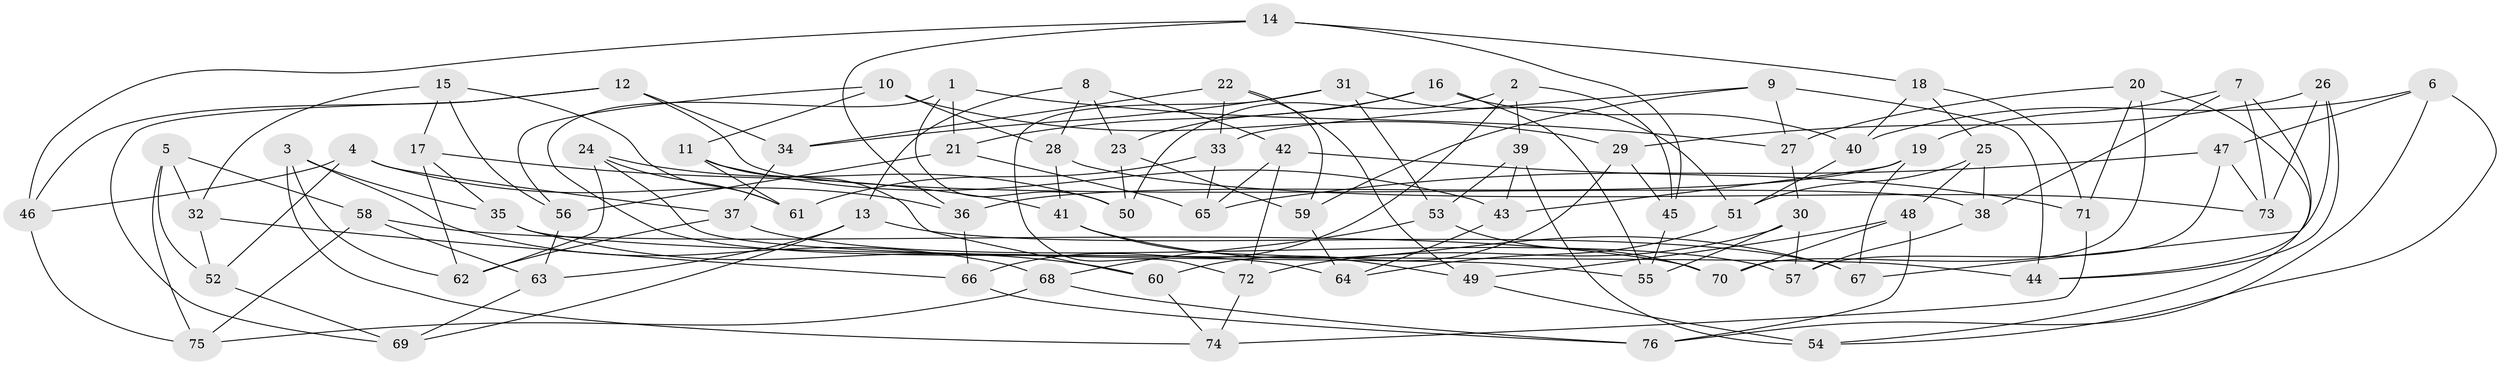 // Generated by graph-tools (version 1.1) at 2025/11/02/27/25 16:11:45]
// undirected, 76 vertices, 152 edges
graph export_dot {
graph [start="1"]
  node [color=gray90,style=filled];
  1;
  2;
  3;
  4;
  5;
  6;
  7;
  8;
  9;
  10;
  11;
  12;
  13;
  14;
  15;
  16;
  17;
  18;
  19;
  20;
  21;
  22;
  23;
  24;
  25;
  26;
  27;
  28;
  29;
  30;
  31;
  32;
  33;
  34;
  35;
  36;
  37;
  38;
  39;
  40;
  41;
  42;
  43;
  44;
  45;
  46;
  47;
  48;
  49;
  50;
  51;
  52;
  53;
  54;
  55;
  56;
  57;
  58;
  59;
  60;
  61;
  62;
  63;
  64;
  65;
  66;
  67;
  68;
  69;
  70;
  71;
  72;
  73;
  74;
  75;
  76;
  1 -- 64;
  1 -- 27;
  1 -- 21;
  1 -- 50;
  2 -- 66;
  2 -- 39;
  2 -- 45;
  2 -- 50;
  3 -- 35;
  3 -- 68;
  3 -- 62;
  3 -- 74;
  4 -- 36;
  4 -- 37;
  4 -- 52;
  4 -- 46;
  5 -- 75;
  5 -- 32;
  5 -- 58;
  5 -- 52;
  6 -- 54;
  6 -- 76;
  6 -- 40;
  6 -- 47;
  7 -- 73;
  7 -- 44;
  7 -- 38;
  7 -- 19;
  8 -- 13;
  8 -- 23;
  8 -- 28;
  8 -- 42;
  9 -- 59;
  9 -- 33;
  9 -- 44;
  9 -- 27;
  10 -- 11;
  10 -- 29;
  10 -- 56;
  10 -- 28;
  11 -- 60;
  11 -- 43;
  11 -- 61;
  12 -- 46;
  12 -- 38;
  12 -- 34;
  12 -- 69;
  13 -- 63;
  13 -- 67;
  13 -- 69;
  14 -- 45;
  14 -- 46;
  14 -- 18;
  14 -- 36;
  15 -- 61;
  15 -- 56;
  15 -- 17;
  15 -- 32;
  16 -- 23;
  16 -- 40;
  16 -- 55;
  16 -- 21;
  17 -- 35;
  17 -- 41;
  17 -- 62;
  18 -- 40;
  18 -- 71;
  18 -- 25;
  19 -- 36;
  19 -- 67;
  19 -- 43;
  20 -- 71;
  20 -- 54;
  20 -- 27;
  20 -- 70;
  21 -- 56;
  21 -- 65;
  22 -- 33;
  22 -- 34;
  22 -- 49;
  22 -- 59;
  23 -- 59;
  23 -- 50;
  24 -- 55;
  24 -- 62;
  24 -- 50;
  24 -- 61;
  25 -- 48;
  25 -- 51;
  25 -- 38;
  26 -- 73;
  26 -- 44;
  26 -- 67;
  26 -- 29;
  27 -- 30;
  28 -- 73;
  28 -- 41;
  29 -- 45;
  29 -- 60;
  30 -- 57;
  30 -- 72;
  30 -- 55;
  31 -- 34;
  31 -- 53;
  31 -- 72;
  31 -- 51;
  32 -- 66;
  32 -- 52;
  33 -- 65;
  33 -- 61;
  34 -- 37;
  35 -- 60;
  35 -- 44;
  36 -- 66;
  37 -- 57;
  37 -- 62;
  38 -- 57;
  39 -- 54;
  39 -- 53;
  39 -- 43;
  40 -- 51;
  41 -- 67;
  41 -- 49;
  42 -- 72;
  42 -- 71;
  42 -- 65;
  43 -- 64;
  45 -- 55;
  46 -- 75;
  47 -- 65;
  47 -- 57;
  47 -- 73;
  48 -- 70;
  48 -- 76;
  48 -- 49;
  49 -- 54;
  51 -- 64;
  52 -- 69;
  53 -- 68;
  53 -- 70;
  56 -- 63;
  58 -- 70;
  58 -- 63;
  58 -- 75;
  59 -- 64;
  60 -- 74;
  63 -- 69;
  66 -- 76;
  68 -- 75;
  68 -- 76;
  71 -- 74;
  72 -- 74;
}
